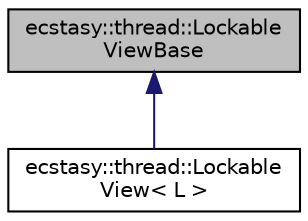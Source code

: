 digraph "ecstasy::thread::LockableViewBase"
{
 // LATEX_PDF_SIZE
  edge [fontname="Helvetica",fontsize="10",labelfontname="Helvetica",labelfontsize="10"];
  node [fontname="Helvetica",fontsize="10",shape=record];
  Node1 [label="ecstasy::thread::Lockable\lViewBase",height=0.2,width=0.4,color="black", fillcolor="grey75", style="filled", fontcolor="black",tooltip="Non template base class for LockableView<T> types."];
  Node1 -> Node2 [dir="back",color="midnightblue",fontsize="10",style="solid",fontname="Helvetica"];
  Node2 [label="ecstasy::thread::Lockable\lView\< L \>",height=0.2,width=0.4,color="black", fillcolor="white", style="filled",URL="$classecstasy_1_1thread_1_1_lockable_view.html",tooltip="Thread safe view of a Lockable object."];
}
